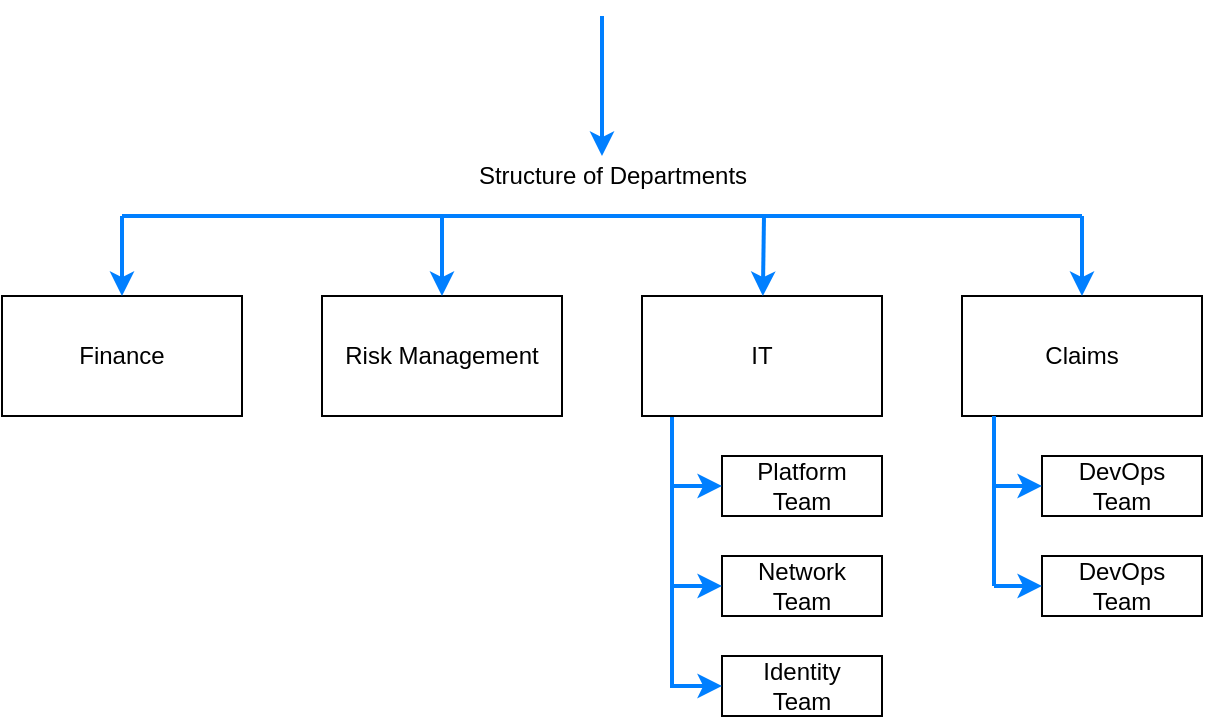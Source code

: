 <mxfile version="13.7.3" type="device"><diagram id="YGtKbLpwU1IeESUANSI1" name="Page-1"><mxGraphModel dx="755" dy="470" grid="1" gridSize="10" guides="1" tooltips="1" connect="1" arrows="1" fold="1" page="1" pageScale="1" pageWidth="850" pageHeight="1100" math="0" shadow="0"><root><mxCell id="0"/><mxCell id="1" parent="0"/><mxCell id="0U_RBxZX3xrT2cOzIGW3-1" value="Finance" style="rounded=0;whiteSpace=wrap;html=1;" vertex="1" parent="1"><mxGeometry x="120" y="280" width="120" height="60" as="geometry"/></mxCell><mxCell id="0U_RBxZX3xrT2cOzIGW3-2" value="Risk Management" style="rounded=0;whiteSpace=wrap;html=1;" vertex="1" parent="1"><mxGeometry x="280" y="280" width="120" height="60" as="geometry"/></mxCell><mxCell id="0U_RBxZX3xrT2cOzIGW3-3" value="IT" style="rounded=0;whiteSpace=wrap;html=1;" vertex="1" parent="1"><mxGeometry x="440" y="280" width="120" height="60" as="geometry"/></mxCell><mxCell id="0U_RBxZX3xrT2cOzIGW3-4" value="Claims" style="rounded=0;whiteSpace=wrap;html=1;" vertex="1" parent="1"><mxGeometry x="600" y="280" width="120" height="60" as="geometry"/></mxCell><mxCell id="0U_RBxZX3xrT2cOzIGW3-5" value="" style="endArrow=none;html=1;strokeWidth=2;strokeColor=#007FFF;" edge="1" parent="1"><mxGeometry width="50" height="50" relative="1" as="geometry"><mxPoint x="180" y="240" as="sourcePoint"/><mxPoint x="660" y="240" as="targetPoint"/></mxGeometry></mxCell><mxCell id="0U_RBxZX3xrT2cOzIGW3-6" value="" style="endArrow=classic;html=1;entryX=0.5;entryY=0;entryDx=0;entryDy=0;strokeWidth=2;strokeColor=#007FFF;" edge="1" parent="1" target="0U_RBxZX3xrT2cOzIGW3-2"><mxGeometry width="50" height="50" relative="1" as="geometry"><mxPoint x="340" y="240" as="sourcePoint"/><mxPoint x="420" y="230" as="targetPoint"/></mxGeometry></mxCell><mxCell id="0U_RBxZX3xrT2cOzIGW3-7" value="" style="endArrow=classic;html=1;strokeWidth=2;strokeColor=#007FFF;" edge="1" parent="1" target="0U_RBxZX3xrT2cOzIGW3-1"><mxGeometry width="50" height="50" relative="1" as="geometry"><mxPoint x="180" y="240" as="sourcePoint"/><mxPoint x="350" y="290" as="targetPoint"/></mxGeometry></mxCell><mxCell id="0U_RBxZX3xrT2cOzIGW3-8" value="" style="endArrow=classic;html=1;strokeWidth=2;strokeColor=#007FFF;" edge="1" parent="1" target="0U_RBxZX3xrT2cOzIGW3-3"><mxGeometry width="50" height="50" relative="1" as="geometry"><mxPoint x="501" y="240" as="sourcePoint"/><mxPoint x="389" y="290" as="targetPoint"/></mxGeometry></mxCell><mxCell id="0U_RBxZX3xrT2cOzIGW3-9" value="" style="endArrow=classic;html=1;strokeWidth=2;strokeColor=#007FFF;" edge="1" parent="1" target="0U_RBxZX3xrT2cOzIGW3-4"><mxGeometry width="50" height="50" relative="1" as="geometry"><mxPoint x="660" y="240" as="sourcePoint"/><mxPoint x="420" y="230" as="targetPoint"/></mxGeometry></mxCell><mxCell id="0U_RBxZX3xrT2cOzIGW3-10" value="Structure of Departments" style="text;html=1;strokeColor=none;fillColor=none;align=center;verticalAlign=middle;whiteSpace=wrap;rounded=0;" vertex="1" parent="1"><mxGeometry x="338" y="210" width="175" height="20" as="geometry"/></mxCell><mxCell id="0U_RBxZX3xrT2cOzIGW3-11" value="" style="endArrow=classic;html=1;strokeWidth=2;strokeColor=#007FFF;" edge="1" parent="1"><mxGeometry width="50" height="50" relative="1" as="geometry"><mxPoint x="420" y="140" as="sourcePoint"/><mxPoint x="420" y="210" as="targetPoint"/></mxGeometry></mxCell><mxCell id="0U_RBxZX3xrT2cOzIGW3-12" value="Platform&lt;br&gt;Team" style="rounded=0;whiteSpace=wrap;html=1;" vertex="1" parent="1"><mxGeometry x="480" y="360" width="80" height="30" as="geometry"/></mxCell><mxCell id="0U_RBxZX3xrT2cOzIGW3-13" value="Network&lt;br&gt;Team" style="rounded=0;whiteSpace=wrap;html=1;" vertex="1" parent="1"><mxGeometry x="480" y="410" width="80" height="30" as="geometry"/></mxCell><mxCell id="0U_RBxZX3xrT2cOzIGW3-14" value="Identity&lt;br&gt;Team" style="rounded=0;whiteSpace=wrap;html=1;" vertex="1" parent="1"><mxGeometry x="480" y="460" width="80" height="30" as="geometry"/></mxCell><mxCell id="0U_RBxZX3xrT2cOzIGW3-15" value="DevOps&lt;br&gt;Team" style="rounded=0;whiteSpace=wrap;html=1;" vertex="1" parent="1"><mxGeometry x="640" y="360" width="80" height="30" as="geometry"/></mxCell><mxCell id="0U_RBxZX3xrT2cOzIGW3-16" value="DevOps&lt;br&gt;Team" style="rounded=0;whiteSpace=wrap;html=1;" vertex="1" parent="1"><mxGeometry x="640" y="410" width="80" height="30" as="geometry"/></mxCell><mxCell id="0U_RBxZX3xrT2cOzIGW3-17" value="" style="endArrow=none;html=1;entryX=0.125;entryY=1.008;entryDx=0;entryDy=0;entryPerimeter=0;strokeWidth=2;strokeColor=#007FFF;" edge="1" parent="1" target="0U_RBxZX3xrT2cOzIGW3-3"><mxGeometry width="50" height="50" relative="1" as="geometry"><mxPoint x="455" y="476" as="sourcePoint"/><mxPoint x="420" y="380" as="targetPoint"/></mxGeometry></mxCell><mxCell id="0U_RBxZX3xrT2cOzIGW3-18" value="" style="endArrow=classic;html=1;entryX=0;entryY=0.5;entryDx=0;entryDy=0;startSize=7;endSize=6;jumpStyle=none;strokeWidth=2;strokeColor=#007FFF;" edge="1" parent="1" target="0U_RBxZX3xrT2cOzIGW3-12"><mxGeometry width="50" height="50" relative="1" as="geometry"><mxPoint x="455" y="375" as="sourcePoint"/><mxPoint x="420" y="380" as="targetPoint"/></mxGeometry></mxCell><mxCell id="0U_RBxZX3xrT2cOzIGW3-19" value="" style="endArrow=classic;html=1;entryX=0;entryY=0.5;entryDx=0;entryDy=0;startSize=7;endSize=6;jumpStyle=none;strokeWidth=2;strokeColor=#007FFF;" edge="1" parent="1" target="0U_RBxZX3xrT2cOzIGW3-13"><mxGeometry width="50" height="50" relative="1" as="geometry"><mxPoint x="455" y="425" as="sourcePoint"/><mxPoint x="490" y="385" as="targetPoint"/></mxGeometry></mxCell><mxCell id="0U_RBxZX3xrT2cOzIGW3-20" value="" style="endArrow=classic;html=1;startSize=7;endSize=6;jumpStyle=none;strokeWidth=2;strokeColor=#007FFF;" edge="1" parent="1"><mxGeometry width="50" height="50" relative="1" as="geometry"><mxPoint x="455" y="475" as="sourcePoint"/><mxPoint x="480" y="475" as="targetPoint"/></mxGeometry></mxCell><mxCell id="0U_RBxZX3xrT2cOzIGW3-21" value="" style="endArrow=none;html=1;entryX=0.125;entryY=1.008;entryDx=0;entryDy=0;entryPerimeter=0;strokeWidth=2;strokeColor=#007FFF;" edge="1" parent="1"><mxGeometry width="50" height="50" relative="1" as="geometry"><mxPoint x="616" y="425" as="sourcePoint"/><mxPoint x="616" y="340" as="targetPoint"/></mxGeometry></mxCell><mxCell id="0U_RBxZX3xrT2cOzIGW3-24" value="" style="endArrow=classic;html=1;entryX=0;entryY=0.5;entryDx=0;entryDy=0;strokeWidth=2;strokeColor=#007FFF;" edge="1" parent="1" target="0U_RBxZX3xrT2cOzIGW3-15"><mxGeometry width="50" height="50" relative="1" as="geometry"><mxPoint x="616" y="375" as="sourcePoint"/><mxPoint x="420" y="380" as="targetPoint"/></mxGeometry></mxCell><mxCell id="0U_RBxZX3xrT2cOzIGW3-25" value="" style="endArrow=classic;html=1;entryX=0;entryY=0.5;entryDx=0;entryDy=0;strokeWidth=2;strokeColor=#007FFF;" edge="1" parent="1" target="0U_RBxZX3xrT2cOzIGW3-16"><mxGeometry width="50" height="50" relative="1" as="geometry"><mxPoint x="616" y="425" as="sourcePoint"/><mxPoint x="420" y="380" as="targetPoint"/></mxGeometry></mxCell></root></mxGraphModel></diagram></mxfile>